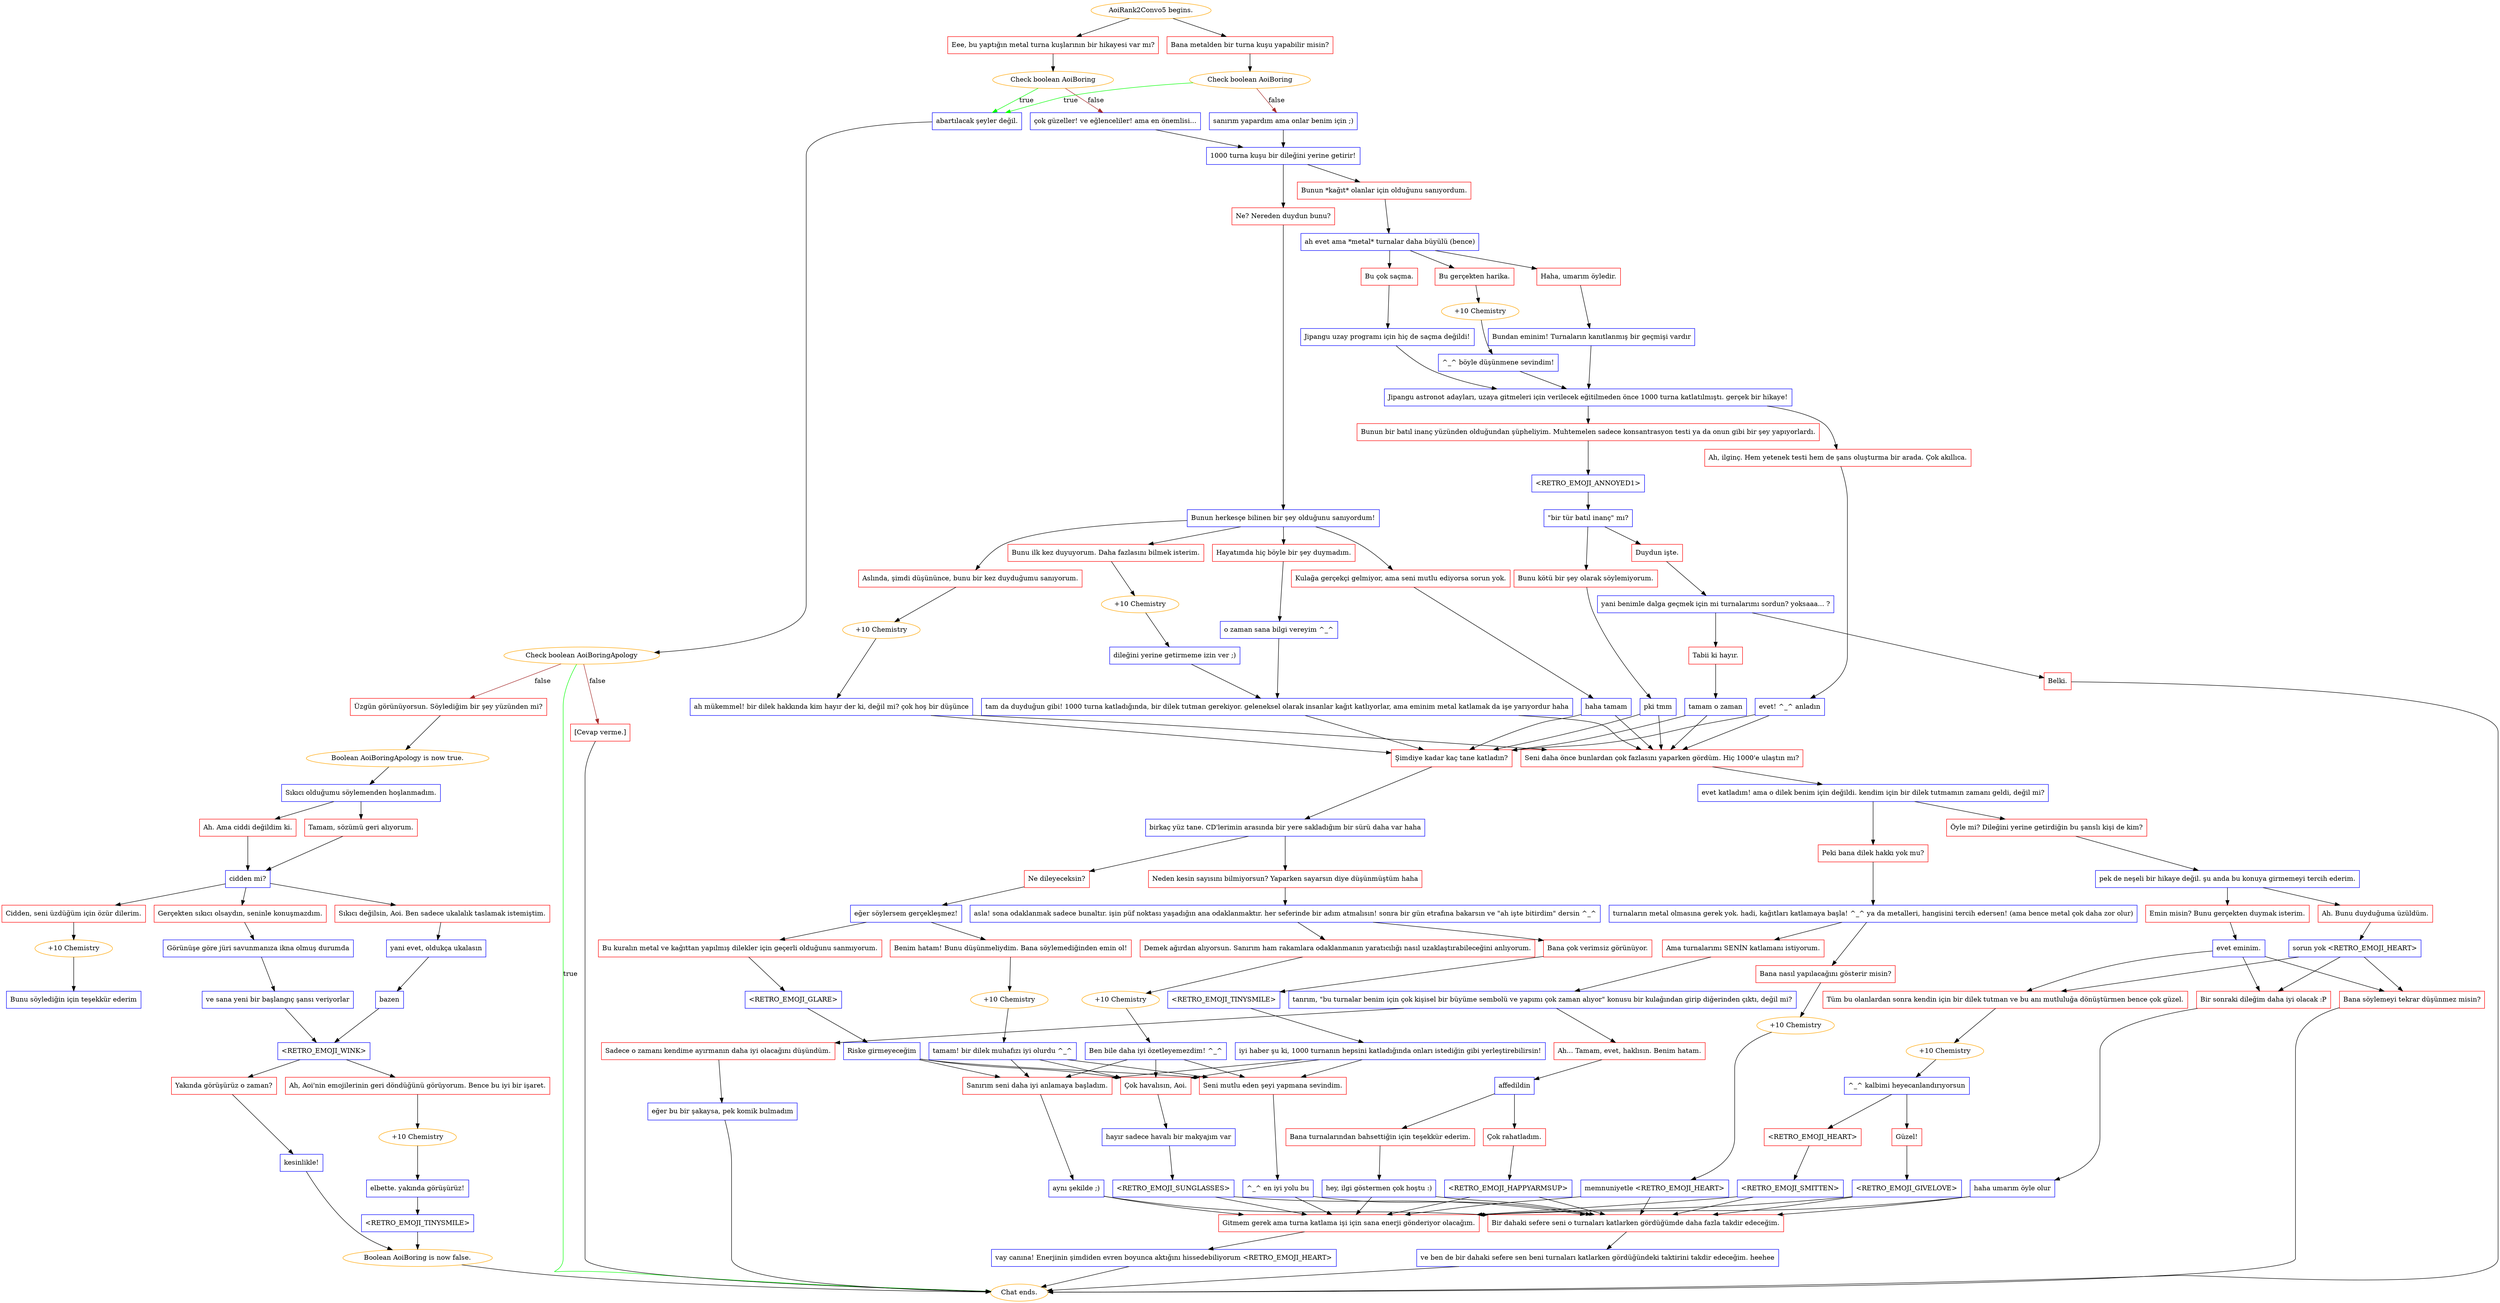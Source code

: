 digraph {
	"AoiRank2Convo5 begins." [color=orange];
		"AoiRank2Convo5 begins." -> j2148348907;
		"AoiRank2Convo5 begins." -> j2133093354;
	j2148348907 [label="Eee, bu yaptığın metal turna kuşlarının bir hikayesi var mı?",shape=box,color=red];
		j2148348907 -> j1443129487;
	j2133093354 [label="Bana metalden bir turna kuşu yapabilir misin?",shape=box,color=red];
		j2133093354 -> j1194707698;
	j1443129487 [label="Check boolean AoiBoring",color=orange];
		j1443129487 -> j2346965716 [label=true,color=green];
		j1443129487 -> j3991805566 [label=false,color=brown];
	j1194707698 [label="Check boolean AoiBoring",color=orange];
		j1194707698 -> j2346965716 [label=true,color=green];
		j1194707698 -> j2642080403 [label=false,color=brown];
	j2346965716 [label="abartılacak şeyler değil.",shape=box,color=blue];
		j2346965716 -> j4116366548;
	j3991805566 [label="çok güzeller! ve eğlenceliler! ama en önemlisi...",shape=box,color=blue];
		j3991805566 -> j2946892967;
	j2642080403 [label="sanırım yapardım ama onlar benim için ;)",shape=box,color=blue];
		j2642080403 -> j2946892967;
	j4116366548 [label="Check boolean AoiBoringApology",color=orange];
		j4116366548 -> "Chat ends." [label=true,color=green];
		j4116366548 -> j3550369199 [label=false,color=brown];
		j4116366548 -> j638777845 [label=false,color=brown];
	j2946892967 [label="1000 turna kuşu bir dileğini yerine getirir!",shape=box,color=blue];
		j2946892967 -> j1854670505;
		j2946892967 -> j3551653358;
	"Chat ends." [color=orange];
	j3550369199 [label="Üzgün görünüyorsun. Söylediğim bir şey yüzünden mi?",shape=box,color=red];
		j3550369199 -> j847665769;
	j638777845 [label="[Cevap verme.]",shape=box,color=red];
		j638777845 -> "Chat ends.";
	j1854670505 [label="Bunun *kağıt* olanlar için olduğunu sanıyordum.",shape=box,color=red];
		j1854670505 -> j205057824;
	j3551653358 [label="Ne? Nereden duydun bunu?",shape=box,color=red];
		j3551653358 -> j1956436877;
	j847665769 [label="Boolean AoiBoringApology is now true.",color=orange];
		j847665769 -> j2065234206;
	j205057824 [label="ah evet ama *metal* turnalar daha büyülü (bence)",shape=box,color=blue];
		j205057824 -> j1816633115;
		j205057824 -> j2672093422;
		j205057824 -> j3347772617;
	j1956436877 [label="Bunun herkesçe bilinen bir şey olduğunu sanıyordum!",shape=box,color=blue];
		j1956436877 -> j4084372982;
		j1956436877 -> j4170667959;
		j1956436877 -> j1870890689;
		j1956436877 -> j6447648;
	j2065234206 [label="Sıkıcı olduğumu söylemenden hoşlanmadım.",shape=box,color=blue];
		j2065234206 -> j3656840997;
		j2065234206 -> j2617389313;
	j1816633115 [label="Haha, umarım öyledir.",shape=box,color=red];
		j1816633115 -> j112175240;
	j2672093422 [label="Bu gerçekten harika.",shape=box,color=red];
		j2672093422 -> j53255795;
	j3347772617 [label="Bu çok saçma.",shape=box,color=red];
		j3347772617 -> j683813587;
	j4084372982 [label="Hayatımda hiç böyle bir şey duymadım.",shape=box,color=red];
		j4084372982 -> j389258187;
	j4170667959 [label="Bunu ilk kez duyuyorum. Daha fazlasını bilmek isterim.",shape=box,color=red];
		j4170667959 -> j2042219741;
	j1870890689 [label="Aslında, şimdi düşününce, bunu bir kez duyduğumu sanıyorum.",shape=box,color=red];
		j1870890689 -> j927991098;
	j6447648 [label="Kulağa gerçekçi gelmiyor, ama seni mutlu ediyorsa sorun yok.",shape=box,color=red];
		j6447648 -> j2616745822;
	j3656840997 [label="Ah. Ama ciddi değildim ki.",shape=box,color=red];
		j3656840997 -> j3386886593;
	j2617389313 [label="Tamam, sözümü geri alıyorum.",shape=box,color=red];
		j2617389313 -> j3386886593;
	j112175240 [label="Bundan eminim! Turnaların kanıtlanmış bir geçmişi vardır",shape=box,color=blue];
		j112175240 -> j3288466714;
	j53255795 [label="+10 Chemistry",color=orange];
		j53255795 -> j3999869340;
	j683813587 [label="Jipangu uzay programı için hiç de saçma değildi!",shape=box,color=blue];
		j683813587 -> j3288466714;
	j389258187 [label="o zaman sana bilgi vereyim ^_^",shape=box,color=blue];
		j389258187 -> j268103525;
	j2042219741 [label="+10 Chemistry",color=orange];
		j2042219741 -> j111297439;
	j927991098 [label="+10 Chemistry",color=orange];
		j927991098 -> j1448858845;
	j2616745822 [label="haha tamam",shape=box,color=blue];
		j2616745822 -> j3706984079;
		j2616745822 -> j2985515489;
	j3386886593 [label="cidden mi?",shape=box,color=blue];
		j3386886593 -> j4184291348;
		j3386886593 -> j370135718;
		j3386886593 -> j3001300519;
	j3288466714 [label="Jipangu astronot adayları, uzaya gitmeleri için verilecek eğitilmeden önce 1000 turna katlatılmıştı. gerçek bir hikaye!",shape=box,color=blue];
		j3288466714 -> j3457568979;
		j3288466714 -> j1901982133;
	j3999869340 [label="^_^ böyle düşünmene sevindim!",shape=box,color=blue];
		j3999869340 -> j3288466714;
	j268103525 [label="tam da duyduğun gibi! 1000 turna katladığında, bir dilek tutman gerekiyor. geleneksel olarak insanlar kağıt katlıyorlar, ama eminim metal katlamak da işe yarıyordur haha",shape=box,color=blue];
		j268103525 -> j3706984079;
		j268103525 -> j2985515489;
	j111297439 [label="dileğini yerine getirmeme izin ver ;)",shape=box,color=blue];
		j111297439 -> j268103525;
	j1448858845 [label="ah mükemmel! bir dilek hakkında kim hayır der ki, değil mi? çok hoş bir düşünce",shape=box,color=blue];
		j1448858845 -> j3706984079;
		j1448858845 -> j2985515489;
	j3706984079 [label="Şimdiye kadar kaç tane katladın?",shape=box,color=red];
		j3706984079 -> j3163631893;
	j2985515489 [label="Seni daha önce bunlardan çok fazlasını yaparken gördüm. Hiç 1000'e ulaştın mı?",shape=box,color=red];
		j2985515489 -> j1300621537;
	j4184291348 [label="Cidden, seni üzdüğüm için özür dilerim.",shape=box,color=red];
		j4184291348 -> j4186707040;
	j370135718 [label="Sıkıcı değilsin, Aoi. Ben sadece ukalalık taslamak istemiştim.",shape=box,color=red];
		j370135718 -> j3549459725;
	j3001300519 [label="Gerçekten sıkıcı olsaydın, seninle konuşmazdım.",shape=box,color=red];
		j3001300519 -> j3528842761;
	j3457568979 [label="Bunun bir batıl inanç yüzünden olduğundan şüpheliyim. Muhtemelen sadece konsantrasyon testi ya da onun gibi bir şey yapıyorlardı.",shape=box,color=red];
		j3457568979 -> j4000799772;
	j1901982133 [label="Ah, ilginç. Hem yetenek testi hem de şans oluşturma bir arada. Çok akıllıca.",shape=box,color=red];
		j1901982133 -> j4091899137;
	j3163631893 [label="birkaç yüz tane. CD'lerimin arasında bir yere sakladığım bir sürü daha var haha",shape=box,color=blue];
		j3163631893 -> j4058953092;
		j3163631893 -> j3061179298;
	j1300621537 [label="evet katladım! ama o dilek benim için değildi. kendim için bir dilek tutmamın zamanı geldi, değil mi?",shape=box,color=blue];
		j1300621537 -> j2663508060;
		j1300621537 -> j2221759423;
	j4186707040 [label="+10 Chemistry",color=orange];
		j4186707040 -> j3587289208;
	j3549459725 [label="yani evet, oldukça ukalasın",shape=box,color=blue];
		j3549459725 -> j2298395870;
	j3528842761 [label="Görünüşe göre jüri savunmanıza ikna olmuş durumda",shape=box,color=blue];
		j3528842761 -> j3666641337;
	j4000799772 [label="<RETRO_EMOJI_ANNOYED1>",shape=box,color=blue];
		j4000799772 -> j619421833;
	j4091899137 [label="evet! ^_^ anladın",shape=box,color=blue];
		j4091899137 -> j3706984079;
		j4091899137 -> j2985515489;
	j4058953092 [label="Neden kesin sayısını bilmiyorsun? Yaparken sayarsın diye düşünmüştüm haha",shape=box,color=red];
		j4058953092 -> j2804399796;
	j3061179298 [label="Ne dileyeceksin?",shape=box,color=red];
		j3061179298 -> j1736966136;
	j2663508060 [label="Öyle mi? Dileğini yerine getirdiğin bu şanslı kişi de kim?",shape=box,color=red];
		j2663508060 -> j2609817875;
	j2221759423 [label="Peki bana dilek hakkı yok mu?",shape=box,color=red];
		j2221759423 -> j827449367;
	j3587289208 [label="Bunu söylediğin için teşekkür ederim",shape=box,color=blue];
	j2298395870 [label="bazen",shape=box,color=blue];
		j2298395870 -> j1823067147;
	j3666641337 [label="ve sana yeni bir başlangıç şansı veriyorlar",shape=box,color=blue];
		j3666641337 -> j1823067147;
	j619421833 [label="\"bir tür batıl inanç\" mı?",shape=box,color=blue];
		j619421833 -> j1656346540;
		j619421833 -> j3001400046;
	j2804399796 [label="asla! sona odaklanmak sadece bunaltır. işin püf noktası yaşadığın ana odaklanmaktır. her seferinde bir adım atmalısın! sonra bir gün etrafına bakarsın ve \"ah işte bitirdim\" dersin ^_^",shape=box,color=blue];
		j2804399796 -> j3889203969;
		j2804399796 -> j304761295;
	j1736966136 [label="eğer söylersem gerçekleşmez!",shape=box,color=blue];
		j1736966136 -> j3345692288;
		j1736966136 -> j1050567150;
	j2609817875 [label="pek de neşeli bir hikaye değil. şu anda bu konuya girmemeyi tercih ederim.",shape=box,color=blue];
		j2609817875 -> j1548855075;
		j2609817875 -> j1196263464;
	j827449367 [label="turnaların metal olmasına gerek yok. hadi, kağıtları katlamaya başla! ^_^ ya da metalleri, hangisini tercih edersen! (ama bence metal çok daha zor olur)",shape=box,color=blue];
		j827449367 -> j1560085794;
		j827449367 -> j1698049798;
	j1823067147 [label="<RETRO_EMOJI_WINK>",shape=box,color=blue];
		j1823067147 -> j1557390146;
		j1823067147 -> j3871648761;
	j1656346540 [label="Duydun işte.",shape=box,color=red];
		j1656346540 -> j2959430251;
	j3001400046 [label="Bunu kötü bir şey olarak söylemiyorum.",shape=box,color=red];
		j3001400046 -> j2330889743;
	j3889203969 [label="Demek ağırdan alıyorsun. Sanırım ham rakamlara odaklanmanın yaratıcılığı nasıl uzaklaştırabileceğini anlıyorum.",shape=box,color=red];
		j3889203969 -> j1315126684;
	j304761295 [label="Bana çok verimsiz görünüyor.",shape=box,color=red];
		j304761295 -> j2615433441;
	j3345692288 [label="Benim hatam! Bunu düşünmeliydim. Bana söylemediğinden emin ol!",shape=box,color=red];
		j3345692288 -> j3256248328;
	j1050567150 [label="Bu kuralın metal ve kağıttan yapılmış dilekler için geçerli olduğunu sanmıyorum.",shape=box,color=red];
		j1050567150 -> j1258563087;
	j1548855075 [label="Ah. Bunu duyduğuma üzüldüm.",shape=box,color=red];
		j1548855075 -> j219970019;
	j1196263464 [label="Emin misin? Bunu gerçekten duymak isterim.",shape=box,color=red];
		j1196263464 -> j2147623305;
	j1560085794 [label="Bana nasıl yapılacağını gösterir misin?",shape=box,color=red];
		j1560085794 -> j1923745041;
	j1698049798 [label="Ama turnalarımı SENİN katlamanı istiyorum.",shape=box,color=red];
		j1698049798 -> j2266461419;
	j1557390146 [label="Yakında görüşürüz o zaman?",shape=box,color=red];
		j1557390146 -> j4242524694;
	j3871648761 [label="Ah, Aoi'nin emojilerinin geri döndüğünü görüyorum. Bence bu iyi bir işaret.",shape=box,color=red];
		j3871648761 -> j1310290076;
	j2959430251 [label="yani benimle dalga geçmek için mi turnalarımı sordun? yoksaaa... ?",shape=box,color=blue];
		j2959430251 -> j2108281773;
		j2959430251 -> j1993456071;
	j2330889743 [label="pki tmm",shape=box,color=blue];
		j2330889743 -> j3706984079;
		j2330889743 -> j2985515489;
	j1315126684 [label="+10 Chemistry",color=orange];
		j1315126684 -> j1485679906;
	j2615433441 [label="<RETRO_EMOJI_TINYSMILE>",shape=box,color=blue];
		j2615433441 -> j1163588406;
	j3256248328 [label="+10 Chemistry",color=orange];
		j3256248328 -> j4248154030;
	j1258563087 [label="<RETRO_EMOJI_GLARE>",shape=box,color=blue];
		j1258563087 -> j661103361;
	j219970019 [label="sorun yok <RETRO_EMOJI_HEART>",shape=box,color=blue];
		j219970019 -> j2787458065;
		j219970019 -> j2119233930;
		j219970019 -> j879118275;
	j2147623305 [label="evet eminim.",shape=box,color=blue];
		j2147623305 -> j2787458065;
		j2147623305 -> j2119233930;
		j2147623305 -> j879118275;
	j1923745041 [label="+10 Chemistry",color=orange];
		j1923745041 -> j4073168497;
	j2266461419 [label="tanrım, \"bu turnalar benim için çok kişisel bir büyüme sembolü ve yapımı çok zaman alıyor\" konusu bir kulağından girip diğerinden çıktı, değil mi?",shape=box,color=blue];
		j2266461419 -> j2637512219;
		j2266461419 -> j817178174;
	j4242524694 [label="kesinlikle!",shape=box,color=blue];
		j4242524694 -> j1984221796;
	j1310290076 [label="+10 Chemistry",color=orange];
		j1310290076 -> j2887723932;
	j2108281773 [label="Belki.",shape=box,color=red];
		j2108281773 -> "Chat ends.";
	j1993456071 [label="Tabii ki hayır.",shape=box,color=red];
		j1993456071 -> j2968849011;
	j1485679906 [label="Ben bile daha iyi özetleyemezdim! ^_^",shape=box,color=blue];
		j1485679906 -> j1947416827;
		j1485679906 -> j1456960603;
		j1485679906 -> j3909462609;
	j1163588406 [label="iyi haber şu ki, 1000 turnanın hepsini katladığında onları istediğin gibi yerleştirebilirsin!",shape=box,color=blue];
		j1163588406 -> j1947416827;
		j1163588406 -> j1456960603;
		j1163588406 -> j3909462609;
	j4248154030 [label="tamam! bir dilek muhafızı iyi olurdu ^_^",shape=box,color=blue];
		j4248154030 -> j1947416827;
		j4248154030 -> j1456960603;
		j4248154030 -> j3909462609;
	j661103361 [label="Riske girmeyeceğim",shape=box,color=blue];
		j661103361 -> j1947416827;
		j661103361 -> j1456960603;
		j661103361 -> j3909462609;
	j2787458065 [label="Bir sonraki dileğim daha iyi olacak :P",shape=box,color=red];
		j2787458065 -> j3437575983;
	j2119233930 [label="Tüm bu olanlardan sonra kendin için bir dilek tutman ve bu anı mutluluğa dönüştürmen bence çok güzel.",shape=box,color=red];
		j2119233930 -> j1296387393;
	j879118275 [label="Bana söylemeyi tekrar düşünmez misin?",shape=box,color=red];
		j879118275 -> "Chat ends.";
	j4073168497 [label="memnuniyetle <RETRO_EMOJI_HEART>",shape=box,color=blue];
		j4073168497 -> j3573273910;
		j4073168497 -> j2876147437;
	j2637512219 [label="Sadece o zamanı kendime ayırmanın daha iyi olacağını düşündüm.",shape=box,color=red];
		j2637512219 -> j2415487080;
	j817178174 [label="Ah... Tamam, evet, haklısın. Benim hatam.",shape=box,color=red];
		j817178174 -> j2059484919;
	j1984221796 [label="Boolean AoiBoring is now false.",color=orange];
		j1984221796 -> "Chat ends.";
	j2887723932 [label="elbette. yakında görüşürüz!",shape=box,color=blue];
		j2887723932 -> j3248434141;
	j2968849011 [label="tamam o zaman",shape=box,color=blue];
		j2968849011 -> j3706984079;
		j2968849011 -> j2985515489;
	j1947416827 [label="Sanırım seni daha iyi anlamaya başladım.",shape=box,color=red];
		j1947416827 -> j1873102815;
	j1456960603 [label="Çok havalısın, Aoi.",shape=box,color=red];
		j1456960603 -> j798507953;
	j3909462609 [label="Seni mutlu eden şeyi yapmana sevindim.",shape=box,color=red];
		j3909462609 -> j3500961110;
	j3437575983 [label="haha umarım öyle olur",shape=box,color=blue];
		j3437575983 -> j3573273910;
		j3437575983 -> j2876147437;
	j1296387393 [label="+10 Chemistry",color=orange];
		j1296387393 -> j3837913835;
	j3573273910 [label="Bir dahaki sefere seni o turnaları katlarken gördüğümde daha fazla takdir edeceğim.",shape=box,color=red];
		j3573273910 -> j3200886130;
	j2876147437 [label="Gitmem gerek ama turna katlama işi için sana enerji gönderiyor olacağım.",shape=box,color=red];
		j2876147437 -> j3443079714;
	j2415487080 [label="eğer bu bir şakaysa, pek komik bulmadım",shape=box,color=blue];
		j2415487080 -> "Chat ends.";
	j2059484919 [label="affedildin",shape=box,color=blue];
		j2059484919 -> j988159982;
		j2059484919 -> j3059154099;
	j3248434141 [label="<RETRO_EMOJI_TINYSMILE>",shape=box,color=blue];
		j3248434141 -> j1984221796;
	j1873102815 [label="aynı şekilde ;)",shape=box,color=blue];
		j1873102815 -> j3573273910;
		j1873102815 -> j2876147437;
	j798507953 [label="hayır sadece havalı bir makyajım var",shape=box,color=blue];
		j798507953 -> j2455681144;
	j3500961110 [label="^_^ en iyi yolu bu",shape=box,color=blue];
		j3500961110 -> j3573273910;
		j3500961110 -> j2876147437;
	j3837913835 [label="^_^ kalbimi heyecanlandırıyorsun",shape=box,color=blue];
		j3837913835 -> j948288824;
		j3837913835 -> j2656202917;
	j3200886130 [label="ve ben de bir dahaki sefere sen beni turnaları katlarken gördüğündeki taktirini takdir edeceğim. heehee",shape=box,color=blue];
		j3200886130 -> "Chat ends.";
	j3443079714 [label="vay canına! Enerjinin şimdiden evren boyunca aktığını hissedebiliyorum <RETRO_EMOJI_HEART>",shape=box,color=blue];
		j3443079714 -> "Chat ends.";
	j988159982 [label="Bana turnalarından bahsettiğin için teşekkür ederim.",shape=box,color=red];
		j988159982 -> j4036318299;
	j3059154099 [label="Çok rahatladım.",shape=box,color=red];
		j3059154099 -> j2446588326;
	j2455681144 [label="<RETRO_EMOJI_SUNGLASSES>",shape=box,color=blue];
		j2455681144 -> j3573273910;
		j2455681144 -> j2876147437;
	j948288824 [label="Güzel!",shape=box,color=red];
		j948288824 -> j547745806;
	j2656202917 [label="<RETRO_EMOJI_HEART>",shape=box,color=red];
		j2656202917 -> j4241135296;
	j4036318299 [label="hey, ilgi göstermen çok hoştu :)",shape=box,color=blue];
		j4036318299 -> j3573273910;
		j4036318299 -> j2876147437;
	j2446588326 [label="<RETRO_EMOJI_HAPPYARMSUP>",shape=box,color=blue];
		j2446588326 -> j3573273910;
		j2446588326 -> j2876147437;
	j547745806 [label="<RETRO_EMOJI_GIVELOVE>",shape=box,color=blue];
		j547745806 -> j3573273910;
		j547745806 -> j2876147437;
	j4241135296 [label="<RETRO_EMOJI_SMITTEN>",shape=box,color=blue];
		j4241135296 -> j3573273910;
		j4241135296 -> j2876147437;
}